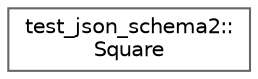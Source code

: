 digraph "类继承关系图"
{
 // LATEX_PDF_SIZE
  bgcolor="transparent";
  edge [fontname=Helvetica,fontsize=10,labelfontname=Helvetica,labelfontsize=10];
  node [fontname=Helvetica,fontsize=10,shape=box,height=0.2,width=0.4];
  rankdir="LR";
  Node0 [id="Node000000",label="test_json_schema2::\lSquare",height=0.2,width=0.4,color="grey40", fillcolor="white", style="filled",URL="$structtest__json__schema2_1_1_square.html",tooltip=" "];
}
